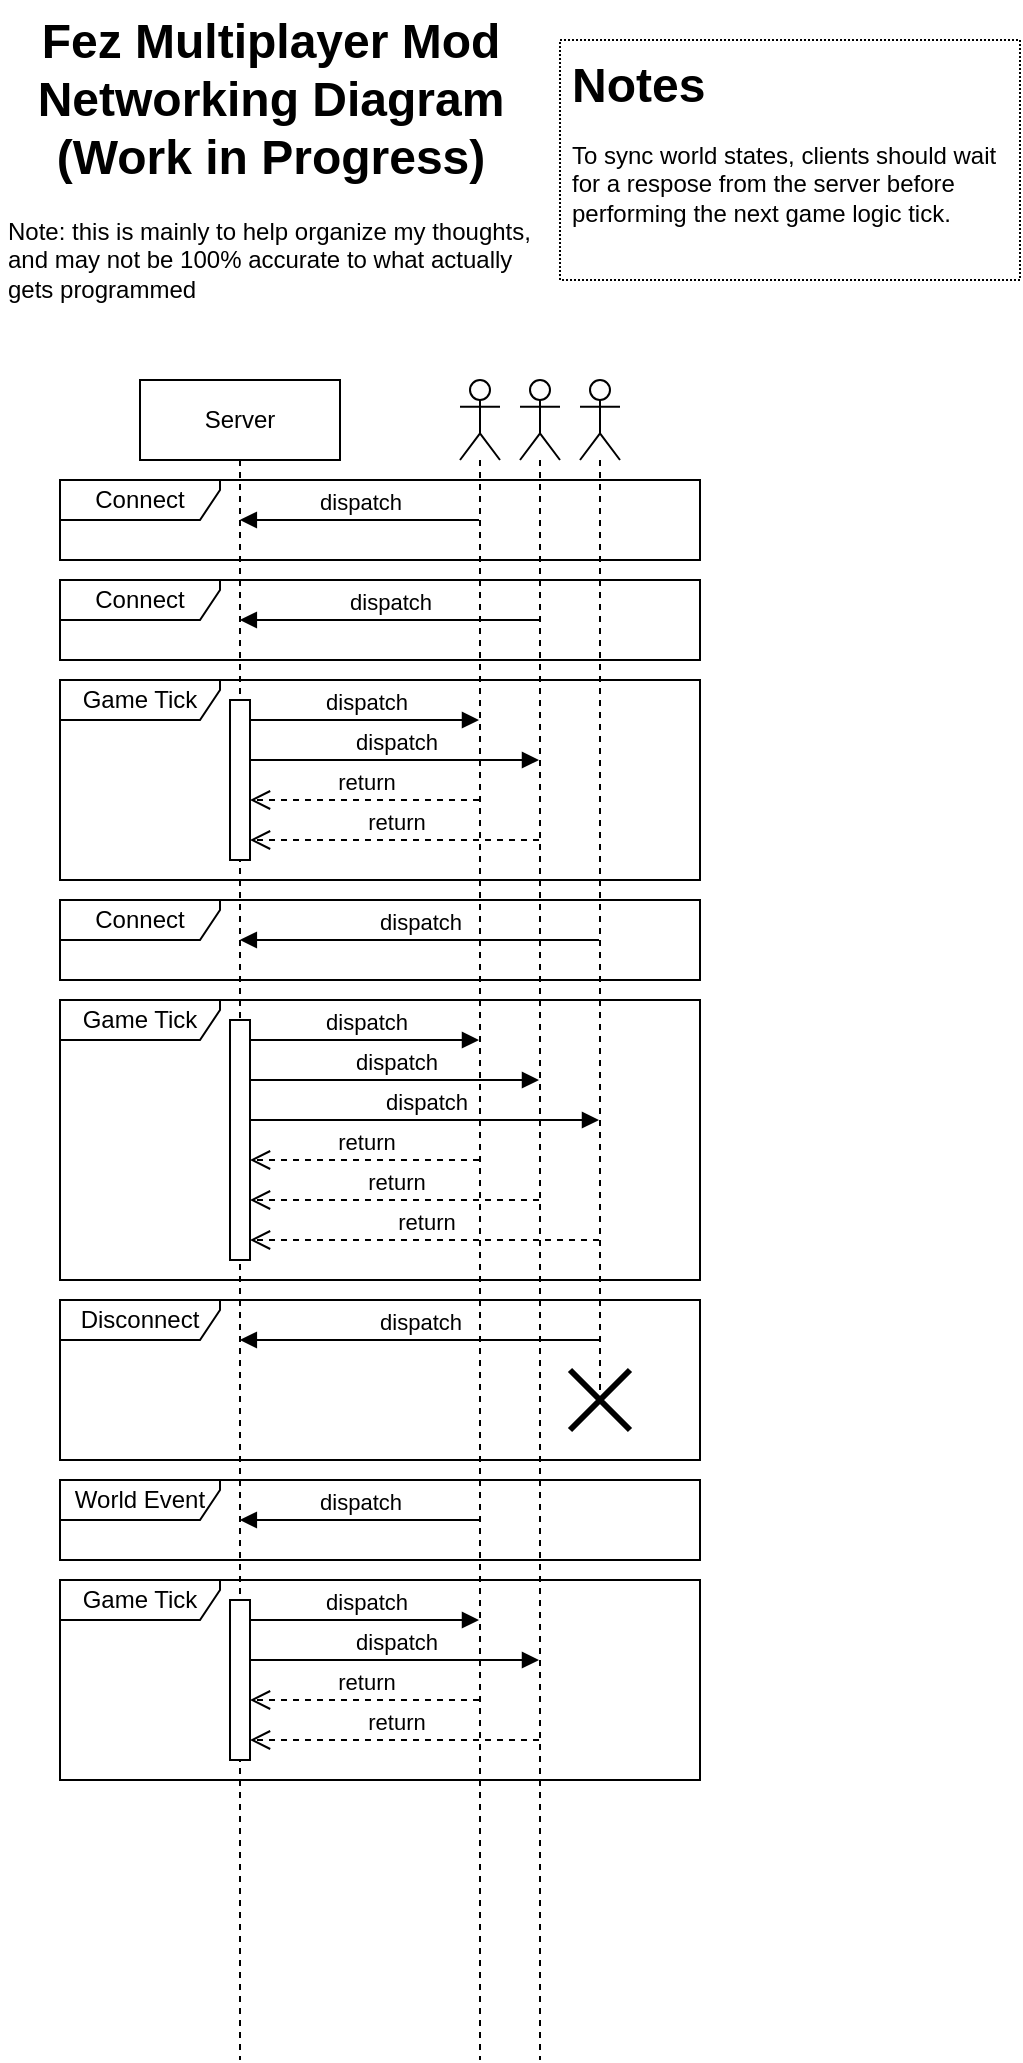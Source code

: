 <mxfile version="24.7.17" pages="2">
  <diagram name="Interaction Timeline" id="bIRfrf5866d5tdJoooNg">
    <mxGraphModel dx="1276" dy="1032" grid="1" gridSize="10" guides="1" tooltips="1" connect="1" arrows="1" fold="1" page="1" pageScale="1" pageWidth="850" pageHeight="1100" math="0" shadow="0">
      <root>
        <mxCell id="0" />
        <mxCell id="1" parent="0" />
        <mxCell id="Z_A2mOTbDEH1X2M4-zve-1" value="" style="shape=umlLifeline;perimeter=lifelinePerimeter;whiteSpace=wrap;html=1;container=1;dropTarget=0;collapsible=0;recursiveResize=0;outlineConnect=0;portConstraint=eastwest;newEdgeStyle={&quot;curved&quot;:0,&quot;rounded&quot;:0};participant=umlActor;" parent="1" vertex="1">
          <mxGeometry x="250" y="200" width="20" height="840" as="geometry" />
        </mxCell>
        <mxCell id="Z_A2mOTbDEH1X2M4-zve-2" value="Server" style="shape=umlLifeline;perimeter=lifelinePerimeter;whiteSpace=wrap;html=1;container=1;dropTarget=0;collapsible=0;recursiveResize=0;outlineConnect=0;portConstraint=eastwest;newEdgeStyle={&quot;curved&quot;:0,&quot;rounded&quot;:0};" parent="1" vertex="1">
          <mxGeometry x="90" y="200" width="100" height="840" as="geometry" />
        </mxCell>
        <mxCell id="Z_A2mOTbDEH1X2M4-zve-6" value="dispatch" style="html=1;verticalAlign=bottom;endArrow=block;curved=0;rounded=0;" parent="1" edge="1">
          <mxGeometry relative="1" as="geometry">
            <mxPoint x="259.5" y="770" as="sourcePoint" />
            <mxPoint x="139.929" y="770" as="targetPoint" />
          </mxGeometry>
        </mxCell>
        <mxCell id="Z_A2mOTbDEH1X2M4-zve-8" value="" style="shape=umlLifeline;perimeter=lifelinePerimeter;whiteSpace=wrap;html=1;container=1;dropTarget=0;collapsible=0;recursiveResize=0;outlineConnect=0;portConstraint=eastwest;newEdgeStyle={&quot;curved&quot;:0,&quot;rounded&quot;:0};participant=umlActor;" parent="1" vertex="1">
          <mxGeometry x="280" y="200" width="20" height="840" as="geometry" />
        </mxCell>
        <mxCell id="Z_A2mOTbDEH1X2M4-zve-9" value="" style="shape=umlLifeline;perimeter=lifelinePerimeter;whiteSpace=wrap;html=1;container=1;dropTarget=0;collapsible=0;recursiveResize=0;outlineConnect=0;portConstraint=eastwest;newEdgeStyle={&quot;curved&quot;:0,&quot;rounded&quot;:0};participant=umlActor;" parent="1" vertex="1">
          <mxGeometry x="310" y="200" width="20" height="510" as="geometry" />
        </mxCell>
        <mxCell id="Z_A2mOTbDEH1X2M4-zve-19" value="return" style="html=1;verticalAlign=bottom;endArrow=open;dashed=1;endSize=8;curved=0;rounded=0;" parent="1" target="Z_A2mOTbDEH1X2M4-zve-33" edge="1">
          <mxGeometry x="-0.004" relative="1" as="geometry">
            <mxPoint x="140.024" y="590" as="targetPoint" />
            <mxPoint x="259.5" y="590" as="sourcePoint" />
            <mxPoint as="offset" />
          </mxGeometry>
        </mxCell>
        <mxCell id="Z_A2mOTbDEH1X2M4-zve-18" value="dispatch" style="html=1;verticalAlign=bottom;endArrow=block;curved=0;rounded=0;" parent="1" source="Z_A2mOTbDEH1X2M4-zve-33" edge="1">
          <mxGeometry relative="1" as="geometry">
            <mxPoint x="140" y="530" as="sourcePoint" />
            <mxPoint x="259.5" y="530" as="targetPoint" />
          </mxGeometry>
        </mxCell>
        <mxCell id="Z_A2mOTbDEH1X2M4-zve-20" value="dispatch" style="html=1;verticalAlign=bottom;endArrow=block;curved=0;rounded=0;" parent="1" source="Z_A2mOTbDEH1X2M4-zve-33" edge="1">
          <mxGeometry relative="1" as="geometry">
            <mxPoint x="140" y="550" as="sourcePoint" />
            <mxPoint x="289.5" y="550" as="targetPoint" />
          </mxGeometry>
        </mxCell>
        <mxCell id="Z_A2mOTbDEH1X2M4-zve-21" value="dispatch" style="html=1;verticalAlign=bottom;endArrow=block;curved=0;rounded=0;" parent="1" source="Z_A2mOTbDEH1X2M4-zve-33" edge="1">
          <mxGeometry relative="1" as="geometry">
            <mxPoint x="140" y="570" as="sourcePoint" />
            <mxPoint x="319.5" y="570" as="targetPoint" />
          </mxGeometry>
        </mxCell>
        <mxCell id="Z_A2mOTbDEH1X2M4-zve-22" value="return" style="html=1;verticalAlign=bottom;endArrow=open;dashed=1;endSize=8;curved=0;rounded=0;" parent="1" target="Z_A2mOTbDEH1X2M4-zve-33" edge="1">
          <mxGeometry x="-0.004" relative="1" as="geometry">
            <mxPoint x="140.004" y="610" as="targetPoint" />
            <mxPoint x="289.5" y="610" as="sourcePoint" />
            <mxPoint as="offset" />
          </mxGeometry>
        </mxCell>
        <mxCell id="Z_A2mOTbDEH1X2M4-zve-23" value="return" style="html=1;verticalAlign=bottom;endArrow=open;dashed=1;endSize=8;curved=0;rounded=0;" parent="1" target="Z_A2mOTbDEH1X2M4-zve-33" edge="1">
          <mxGeometry x="-0.004" relative="1" as="geometry">
            <mxPoint x="140.004" y="630" as="targetPoint" />
            <mxPoint x="319.5" y="630" as="sourcePoint" />
            <mxPoint as="offset" />
          </mxGeometry>
        </mxCell>
        <mxCell id="Z_A2mOTbDEH1X2M4-zve-24" value="World Event" style="shape=umlFrame;whiteSpace=wrap;html=1;pointerEvents=0;width=80;height=20;" parent="1" vertex="1">
          <mxGeometry x="50" y="750" width="320" height="40" as="geometry" />
        </mxCell>
        <mxCell id="Z_A2mOTbDEH1X2M4-zve-25" value="Game Tick" style="shape=umlFrame;whiteSpace=wrap;html=1;pointerEvents=0;width=80;height=20;" parent="1" vertex="1">
          <mxGeometry x="50" y="510" width="320" height="140" as="geometry" />
        </mxCell>
        <mxCell id="Z_A2mOTbDEH1X2M4-zve-26" value="Disconnect" style="shape=umlFrame;whiteSpace=wrap;html=1;pointerEvents=0;width=80;height=20;" parent="1" vertex="1">
          <mxGeometry x="50" y="660" width="320" height="80" as="geometry" />
        </mxCell>
        <mxCell id="Z_A2mOTbDEH1X2M4-zve-28" value="dispatch" style="html=1;verticalAlign=bottom;endArrow=block;curved=0;rounded=0;" parent="1" edge="1">
          <mxGeometry relative="1" as="geometry">
            <mxPoint x="319.5" y="680" as="sourcePoint" />
            <mxPoint x="139.929" y="680" as="targetPoint" />
          </mxGeometry>
        </mxCell>
        <mxCell id="Z_A2mOTbDEH1X2M4-zve-32" value="" style="shape=umlDestroy;whiteSpace=wrap;html=1;strokeWidth=3;targetShapes=umlLifeline;" parent="1" vertex="1">
          <mxGeometry x="305" y="695" width="30" height="30" as="geometry" />
        </mxCell>
        <mxCell id="Z_A2mOTbDEH1X2M4-zve-33" value="" style="html=1;points=[[0,0,0,0,5],[0,1,0,0,-5],[1,0,0,0,5],[1,1,0,0,-5]];perimeter=orthogonalPerimeter;outlineConnect=0;targetShapes=umlLifeline;portConstraint=eastwest;newEdgeStyle={&quot;curved&quot;:0,&quot;rounded&quot;:0};" parent="1" vertex="1">
          <mxGeometry x="135" y="520" width="10" height="120" as="geometry" />
        </mxCell>
        <mxCell id="Z_A2mOTbDEH1X2M4-zve-34" value="Connect" style="shape=umlFrame;whiteSpace=wrap;html=1;pointerEvents=0;width=80;height=20;" parent="1" vertex="1">
          <mxGeometry x="50" y="250" width="320" height="40" as="geometry" />
        </mxCell>
        <mxCell id="Z_A2mOTbDEH1X2M4-zve-36" value="dispatch" style="html=1;verticalAlign=bottom;endArrow=block;curved=0;rounded=0;" parent="1" edge="1">
          <mxGeometry relative="1" as="geometry">
            <mxPoint x="259.5" y="270" as="sourcePoint" />
            <mxPoint x="139.929" y="270" as="targetPoint" />
          </mxGeometry>
        </mxCell>
        <mxCell id="Z_A2mOTbDEH1X2M4-zve-37" value="return" style="html=1;verticalAlign=bottom;endArrow=open;dashed=1;endSize=8;curved=0;rounded=0;" parent="1" edge="1">
          <mxGeometry x="-0.004" relative="1" as="geometry">
            <mxPoint x="145" y="410" as="targetPoint" />
            <mxPoint x="259.5" y="410" as="sourcePoint" />
            <mxPoint as="offset" />
          </mxGeometry>
        </mxCell>
        <mxCell id="Z_A2mOTbDEH1X2M4-zve-38" value="dispatch" style="html=1;verticalAlign=bottom;endArrow=block;curved=0;rounded=0;" parent="1" source="Z_A2mOTbDEH1X2M4-zve-44" edge="1">
          <mxGeometry relative="1" as="geometry">
            <mxPoint x="140" y="370" as="sourcePoint" />
            <mxPoint x="259.5" y="370" as="targetPoint" />
          </mxGeometry>
        </mxCell>
        <mxCell id="Z_A2mOTbDEH1X2M4-zve-39" value="dispatch" style="html=1;verticalAlign=bottom;endArrow=block;curved=0;rounded=0;" parent="1" source="Z_A2mOTbDEH1X2M4-zve-44" edge="1">
          <mxGeometry relative="1" as="geometry">
            <mxPoint x="140" y="390" as="sourcePoint" />
            <mxPoint x="289.5" y="390" as="targetPoint" />
          </mxGeometry>
        </mxCell>
        <mxCell id="Z_A2mOTbDEH1X2M4-zve-41" value="return" style="html=1;verticalAlign=bottom;endArrow=open;dashed=1;endSize=8;curved=0;rounded=0;" parent="1" edge="1">
          <mxGeometry x="-0.004" relative="1" as="geometry">
            <mxPoint x="145" y="430" as="targetPoint" />
            <mxPoint x="289.5" y="430" as="sourcePoint" />
            <mxPoint as="offset" />
          </mxGeometry>
        </mxCell>
        <mxCell id="Z_A2mOTbDEH1X2M4-zve-43" value="Game Tick" style="shape=umlFrame;whiteSpace=wrap;html=1;pointerEvents=0;width=80;height=20;" parent="1" vertex="1">
          <mxGeometry x="50" y="350" width="320" height="100" as="geometry" />
        </mxCell>
        <mxCell id="Z_A2mOTbDEH1X2M4-zve-44" value="" style="html=1;points=[[0,0,0,0,5],[0,1,0,0,-5],[1,0,0,0,5],[1,1,0,0,-5]];perimeter=orthogonalPerimeter;outlineConnect=0;targetShapes=umlLifeline;portConstraint=eastwest;newEdgeStyle={&quot;curved&quot;:0,&quot;rounded&quot;:0};" parent="1" vertex="1">
          <mxGeometry x="135" y="360" width="10" height="80" as="geometry" />
        </mxCell>
        <mxCell id="Z_A2mOTbDEH1X2M4-zve-45" value="Connect" style="shape=umlFrame;whiteSpace=wrap;html=1;pointerEvents=0;width=80;height=20;" parent="1" vertex="1">
          <mxGeometry x="50" y="300" width="320" height="40" as="geometry" />
        </mxCell>
        <mxCell id="Z_A2mOTbDEH1X2M4-zve-46" value="dispatch" style="html=1;verticalAlign=bottom;endArrow=block;curved=0;rounded=0;" parent="1" source="Z_A2mOTbDEH1X2M4-zve-8" edge="1">
          <mxGeometry relative="1" as="geometry">
            <mxPoint x="259.5" y="320" as="sourcePoint" />
            <mxPoint x="139.929" y="320" as="targetPoint" />
          </mxGeometry>
        </mxCell>
        <mxCell id="Z_A2mOTbDEH1X2M4-zve-47" value="Connect" style="shape=umlFrame;whiteSpace=wrap;html=1;pointerEvents=0;width=80;height=20;" parent="1" vertex="1">
          <mxGeometry x="50" y="460" width="320" height="40" as="geometry" />
        </mxCell>
        <mxCell id="Z_A2mOTbDEH1X2M4-zve-48" value="dispatch" style="html=1;verticalAlign=bottom;endArrow=block;curved=0;rounded=0;" parent="1" source="Z_A2mOTbDEH1X2M4-zve-9" edge="1">
          <mxGeometry relative="1" as="geometry">
            <mxPoint x="290" y="480" as="sourcePoint" />
            <mxPoint x="139.929" y="480" as="targetPoint" />
          </mxGeometry>
        </mxCell>
        <mxCell id="Z_A2mOTbDEH1X2M4-zve-50" value="&lt;h1 style=&quot;margin-top: 0px; line-height: 100%;&quot;&gt;Notes&lt;/h1&gt;&lt;div&gt;To sync world states, clients should wait for a respose from the server before performing the next game logic tick.&lt;/div&gt;" style="text;html=1;whiteSpace=wrap;overflow=hidden;rounded=0;fillColor=default;strokeColor=default;perimeterSpacing=0;glass=0;shadow=0;dashed=1;dashPattern=1 1;spacing=6;" parent="1" vertex="1">
          <mxGeometry x="300" y="30" width="230" height="120" as="geometry" />
        </mxCell>
        <mxCell id="Z_A2mOTbDEH1X2M4-zve-51" value="return" style="html=1;verticalAlign=bottom;endArrow=open;dashed=1;endSize=8;curved=0;rounded=0;" parent="1" edge="1">
          <mxGeometry x="-0.004" relative="1" as="geometry">
            <mxPoint x="145" y="860" as="targetPoint" />
            <mxPoint x="259.5" y="860" as="sourcePoint" />
            <mxPoint as="offset" />
          </mxGeometry>
        </mxCell>
        <mxCell id="Z_A2mOTbDEH1X2M4-zve-52" value="dispatch" style="html=1;verticalAlign=bottom;endArrow=block;curved=0;rounded=0;" parent="1" source="Z_A2mOTbDEH1X2M4-zve-56" edge="1">
          <mxGeometry relative="1" as="geometry">
            <mxPoint x="140" y="820" as="sourcePoint" />
            <mxPoint x="259.5" y="820" as="targetPoint" />
          </mxGeometry>
        </mxCell>
        <mxCell id="Z_A2mOTbDEH1X2M4-zve-53" value="dispatch" style="html=1;verticalAlign=bottom;endArrow=block;curved=0;rounded=0;" parent="1" source="Z_A2mOTbDEH1X2M4-zve-56" edge="1">
          <mxGeometry relative="1" as="geometry">
            <mxPoint x="140" y="840" as="sourcePoint" />
            <mxPoint x="289.5" y="840" as="targetPoint" />
          </mxGeometry>
        </mxCell>
        <mxCell id="Z_A2mOTbDEH1X2M4-zve-54" value="return" style="html=1;verticalAlign=bottom;endArrow=open;dashed=1;endSize=8;curved=0;rounded=0;" parent="1" edge="1">
          <mxGeometry x="-0.004" relative="1" as="geometry">
            <mxPoint x="145" y="880" as="targetPoint" />
            <mxPoint x="289.5" y="880" as="sourcePoint" />
            <mxPoint as="offset" />
          </mxGeometry>
        </mxCell>
        <mxCell id="Z_A2mOTbDEH1X2M4-zve-55" value="Game Tick" style="shape=umlFrame;whiteSpace=wrap;html=1;pointerEvents=0;width=80;height=20;" parent="1" vertex="1">
          <mxGeometry x="50" y="800" width="320" height="100" as="geometry" />
        </mxCell>
        <mxCell id="Z_A2mOTbDEH1X2M4-zve-56" value="" style="html=1;points=[[0,0,0,0,5],[0,1,0,0,-5],[1,0,0,0,5],[1,1,0,0,-5]];perimeter=orthogonalPerimeter;outlineConnect=0;targetShapes=umlLifeline;portConstraint=eastwest;newEdgeStyle={&quot;curved&quot;:0,&quot;rounded&quot;:0};" parent="1" vertex="1">
          <mxGeometry x="135" y="810" width="10" height="80" as="geometry" />
        </mxCell>
        <mxCell id="2_P2-ls7t0HPywvlyD_V-15" value="Fez Multiplayer Mod&lt;br&gt;Networking Diagram&lt;br&gt;(Work in Progress)" style="text;strokeColor=none;fillColor=none;html=1;fontSize=24;fontStyle=1;verticalAlign=middle;align=center;" parent="1" vertex="1">
          <mxGeometry x="20" y="10" width="270" height="100" as="geometry" />
        </mxCell>
        <mxCell id="2_P2-ls7t0HPywvlyD_V-16" value="Note: this is mainly to help organize my thoughts, and may not be 100% accurate to what actually gets programmed" style="text;html=1;align=left;verticalAlign=top;whiteSpace=wrap;rounded=0;spacing=4;" parent="1" vertex="1">
          <mxGeometry x="20" y="110" width="270" height="70" as="geometry" />
        </mxCell>
      </root>
    </mxGraphModel>
  </diagram>
  <diagram id="0-7Qm0cGNNnwY8iMT89a" name="Data Layout">
    <mxGraphModel dx="1515" dy="1222" grid="1" gridSize="10" guides="1" tooltips="1" connect="1" arrows="1" fold="1" page="1" pageScale="1" pageWidth="1100" pageHeight="850" math="0" shadow="0">
      <root>
        <mxCell id="0" />
        <mxCell id="1" parent="0" />
        <mxCell id="KzBRDtOJgjtY7-ivDXEG-3" value="" style="endArrow=open;endFill=1;endSize=12;html=1;rounded=0;entryX=1;entryY=0.066;entryDx=0;entryDy=0;entryPerimeter=0;exitX=0.001;exitY=0.536;exitDx=0;exitDy=0;exitPerimeter=0;edgeStyle=orthogonalEdgeStyle;" parent="1" source="KzBRDtOJgjtY7-ivDXEG-2" target="KzBRDtOJgjtY7-ivDXEG-1" edge="1">
          <mxGeometry width="160" relative="1" as="geometry">
            <mxPoint x="604" y="464" as="sourcePoint" />
            <mxPoint x="780" y="400" as="targetPoint" />
            <Array as="points">
              <mxPoint x="1050" y="754" />
              <mxPoint x="1050" y="550" />
              <mxPoint x="670" y="550" />
              <mxPoint x="670" y="381" />
            </Array>
          </mxGeometry>
        </mxCell>
        <mxCell id="KzBRDtOJgjtY7-ivDXEG-14" value="" style="endArrow=open;endFill=1;endSize=12;html=1;rounded=0;exitX=1;exitY=0.5;exitDx=0;exitDy=0;entryX=0.007;entryY=0.04;entryDx=0;entryDy=0;entryPerimeter=0;" parent="1" source="4qymHgG-RHxKKIISKwvI-11" target="KzBRDtOJgjtY7-ivDXEG-1" edge="1">
          <mxGeometry width="160" relative="1" as="geometry">
            <mxPoint x="250" y="680" as="sourcePoint" />
            <mxPoint x="410" y="680" as="targetPoint" />
          </mxGeometry>
        </mxCell>
        <mxCell id="tJqg2NbDP2f-t8pP_g2x-20" value="Client Side" style="swimlane;whiteSpace=wrap;html=1;strokeColor=#006666;dashed=1;dashPattern=1 2;strokeWidth=3;" parent="1" vertex="1">
          <mxGeometry x="10" y="10" width="380" height="830" as="geometry" />
        </mxCell>
        <mxCell id="KzBRDtOJgjtY7-ivDXEG-23" value="MultiplayerClientSettings" style="swimlane;fontStyle=0;childLayout=stackLayout;horizontal=1;startSize=26;fillColor=none;horizontalStack=0;resizeParent=1;resizeParentMax=0;resizeLast=0;collapsible=1;marginBottom=0;whiteSpace=wrap;html=1;" parent="tJqg2NbDP2f-t8pP_g2x-20" vertex="1">
          <mxGeometry x="40" y="40" width="320" height="130" as="geometry" />
        </mxCell>
        <mxCell id="KzBRDtOJgjtY7-ivDXEG-24" value="+ myPlayerName: string" style="text;strokeColor=none;fillColor=none;align=left;verticalAlign=top;spacingLeft=4;spacingRight=4;overflow=hidden;rotatable=0;points=[[0,0.5],[1,0.5]];portConstraint=eastwest;whiteSpace=wrap;html=1;" parent="KzBRDtOJgjtY7-ivDXEG-23" vertex="1">
          <mxGeometry y="26" width="320" height="26" as="geometry" />
        </mxCell>
        <mxCell id="tJqg2NbDP2f-t8pP_g2x-1" value="+ TargetServer: IPEndPoint" style="text;strokeColor=none;fillColor=none;align=left;verticalAlign=top;spacingLeft=4;spacingRight=4;overflow=hidden;rotatable=0;points=[[0,0.5],[1,0.5]];portConstraint=eastwest;whiteSpace=wrap;html=1;" parent="KzBRDtOJgjtY7-ivDXEG-23" vertex="1">
          <mxGeometry y="52" width="320" height="26" as="geometry" />
        </mxCell>
        <mxCell id="KzBRDtOJgjtY7-ivDXEG-25" value="+ SyncWorldState: bool" style="text;strokeColor=none;fillColor=none;align=left;verticalAlign=top;spacingLeft=4;spacingRight=4;overflow=hidden;rotatable=0;points=[[0,0.5],[1,0.5]];portConstraint=eastwest;whiteSpace=wrap;html=1;" parent="KzBRDtOJgjtY7-ivDXEG-23" vertex="1">
          <mxGeometry y="78" width="320" height="26" as="geometry" />
        </mxCell>
        <mxCell id="bTxD3vcJfoNQiw2K7kQ5-5" value="+ CustomCharacterAppearance: TBD" style="text;strokeColor=none;fillColor=none;align=left;verticalAlign=top;spacingLeft=4;spacingRight=4;overflow=hidden;rotatable=0;points=[[0,0.5],[1,0.5]];portConstraint=eastwest;whiteSpace=wrap;html=1;" parent="KzBRDtOJgjtY7-ivDXEG-23" vertex="1">
          <mxGeometry y="104" width="320" height="26" as="geometry" />
        </mxCell>
        <mxCell id="KzBRDtOJgjtY7-ivDXEG-26" value="Use" style="endArrow=open;endSize=12;dashed=1;html=1;rounded=0;" parent="tJqg2NbDP2f-t8pP_g2x-20" source="4qymHgG-RHxKKIISKwvI-4" target="KzBRDtOJgjtY7-ivDXEG-23" edge="1">
          <mxGeometry width="160" relative="1" as="geometry">
            <mxPoint x="420" y="432" as="sourcePoint" />
            <mxPoint x="580" y="432" as="targetPoint" />
          </mxGeometry>
        </mxCell>
        <mxCell id="4qymHgG-RHxKKIISKwvI-4" value="MultiplayerClient" style="swimlane;fontStyle=1;align=center;verticalAlign=top;childLayout=stackLayout;horizontal=1;startSize=26;horizontalStack=0;resizeParent=1;resizeParentMax=0;resizeLast=0;collapsible=1;marginBottom=0;whiteSpace=wrap;html=1;" parent="tJqg2NbDP2f-t8pP_g2x-20" vertex="1">
          <mxGeometry x="40" y="250" width="320" height="260" as="geometry" />
        </mxCell>
        <mxCell id="KzBRDtOJgjtY7-ivDXEG-12" value="+ MyPlayerName: string" style="text;strokeColor=none;fillColor=none;align=left;verticalAlign=top;spacingLeft=4;spacingRight=4;overflow=hidden;rotatable=0;points=[[0,0.5],[1,0.5]];portConstraint=eastwest;whiteSpace=wrap;html=1;" parent="4qymHgG-RHxKKIISKwvI-4" vertex="1">
          <mxGeometry y="26" width="320" height="26" as="geometry" />
        </mxCell>
        <mxCell id="4qymHgG-RHxKKIISKwvI-9" value="+ MyUuid: Guid = Guid.NewGuid()" style="text;strokeColor=none;fillColor=none;align=left;verticalAlign=top;spacingLeft=4;spacingRight=4;overflow=hidden;rotatable=0;points=[[0,0.5],[1,0.5]];portConstraint=eastwest;whiteSpace=wrap;html=1;" parent="4qymHgG-RHxKKIISKwvI-4" vertex="1">
          <mxGeometry y="52" width="320" height="26" as="geometry" />
        </mxCell>
        <mxCell id="KzBRDtOJgjtY7-ivDXEG-10" value="+ Players: ConcurrentDictionary&amp;lt;Guid, PlayerMetadata&amp;gt;" style="text;strokeColor=none;fillColor=none;align=left;verticalAlign=top;spacingLeft=4;spacingRight=4;overflow=hidden;rotatable=0;points=[[0,0.5],[1,0.5]];portConstraint=eastwest;whiteSpace=wrap;html=1;" parent="4qymHgG-RHxKKIISKwvI-4" vertex="1">
          <mxGeometry y="78" width="320" height="26" as="geometry" />
        </mxCell>
        <mxCell id="4qymHgG-RHxKKIISKwvI-11" value="+ MyMetadata: PlayerMetadata" style="text;strokeColor=none;fillColor=none;align=left;verticalAlign=top;spacingLeft=4;spacingRight=4;overflow=hidden;rotatable=0;points=[[0,0.5],[1,0.5]];portConstraint=eastwest;whiteSpace=wrap;html=1;" parent="4qymHgG-RHxKKIISKwvI-4" vertex="1">
          <mxGeometry y="104" width="320" height="26" as="geometry" />
        </mxCell>
        <mxCell id="4qymHgG-RHxKKIISKwvI-12" value="Use" style="endArrow=open;endSize=12;dashed=1;html=1;rounded=0;exitX=0;exitY=0.5;exitDx=0;exitDy=0;edgeStyle=elbowEdgeStyle;" parent="4qymHgG-RHxKKIISKwvI-4" source="4qymHgG-RHxKKIISKwvI-11" target="KzBRDtOJgjtY7-ivDXEG-10" edge="1">
          <mxGeometry width="160" relative="1" as="geometry">
            <mxPoint x="20" y="139.5" as="sourcePoint" />
            <mxPoint x="-10" y="114.5" as="targetPoint" />
            <Array as="points">
              <mxPoint x="-20" y="108" />
            </Array>
          </mxGeometry>
        </mxCell>
        <mxCell id="KzBRDtOJgjtY7-ivDXEG-11" value="+ TargetServer: IPEndPoint" style="text;strokeColor=none;fillColor=none;align=left;verticalAlign=top;spacingLeft=4;spacingRight=4;overflow=hidden;rotatable=0;points=[[0,0.5],[1,0.5]];portConstraint=eastwest;whiteSpace=wrap;html=1;" parent="4qymHgG-RHxKKIISKwvI-4" vertex="1">
          <mxGeometry y="130" width="320" height="26" as="geometry" />
        </mxCell>
        <mxCell id="THr8TfoCkKgoIExO813C-10" value="+ SharedSaveData: SharedSaveData (On new updates, immediately modify the current World and Level states)" style="text;strokeColor=none;fillColor=none;align=left;verticalAlign=top;spacingLeft=4;spacingRight=4;overflow=hidden;rotatable=0;points=[[0,0.5],[1,0.5]];portConstraint=eastwest;whiteSpace=wrap;html=1;" vertex="1" parent="4qymHgG-RHxKKIISKwvI-4">
          <mxGeometry y="156" width="320" height="44" as="geometry" />
        </mxCell>
        <mxCell id="4qymHgG-RHxKKIISKwvI-6" value="" style="line;strokeWidth=1;fillColor=none;align=left;verticalAlign=middle;spacingTop=-1;spacingLeft=3;spacingRight=3;rotatable=0;labelPosition=right;points=[];portConstraint=eastwest;strokeColor=inherit;" parent="4qymHgG-RHxKKIISKwvI-4" vertex="1">
          <mxGeometry y="200" width="320" height="8" as="geometry" />
        </mxCell>
        <mxCell id="4qymHgG-RHxKKIISKwvI-7" value="+ UpdateMyPlayer(): void" style="text;strokeColor=none;fillColor=none;align=left;verticalAlign=top;spacingLeft=4;spacingRight=4;overflow=hidden;rotatable=0;points=[[0,0.5],[1,0.5]];portConstraint=eastwest;whiteSpace=wrap;html=1;" parent="4qymHgG-RHxKKIISKwvI-4" vertex="1">
          <mxGeometry y="208" width="320" height="26" as="geometry" />
        </mxCell>
        <mxCell id="4qymHgG-RHxKKIISKwvI-8" value="+ Disconnect(): void" style="text;strokeColor=none;fillColor=none;align=left;verticalAlign=top;spacingLeft=4;spacingRight=4;overflow=hidden;rotatable=0;points=[[0,0.5],[1,0.5]];portConstraint=eastwest;whiteSpace=wrap;html=1;" parent="4qymHgG-RHxKKIISKwvI-4" vertex="1">
          <mxGeometry y="234" width="320" height="26" as="geometry" />
        </mxCell>
        <mxCell id="tJqg2NbDP2f-t8pP_g2x-21" value="Server Side" style="swimlane;whiteSpace=wrap;html=1;dashed=1;strokeWidth=3;perimeterSpacing=0;strokeColor=#994C00;dashPattern=1 2;" parent="1" vertex="1">
          <mxGeometry x="1150" y="10" width="380" height="830" as="geometry" />
        </mxCell>
        <mxCell id="KzBRDtOJgjtY7-ivDXEG-2" value="&lt;div style=&quot;box-sizing:border-box;width:100%;background:#e4e4e4;padding:2px;&quot;&gt;ServerPlayerMetadata&lt;/div&gt;&lt;table style=&quot;width:100%;font-size:1em;&quot; cellpadding=&quot;2&quot; cellspacing=&quot;0&quot;&gt;&lt;tbody&gt;&lt;tr&gt;&lt;td&gt;PK&lt;/td&gt;&lt;td&gt;uuid&lt;/td&gt;&lt;/tr&gt;&lt;tr&gt;&lt;td&gt;FK&lt;/td&gt;&lt;td&gt;IPEndPoint&lt;br&gt;&lt;/td&gt;&lt;/tr&gt;&lt;tr&gt;&lt;td&gt;&lt;br&gt;&lt;/td&gt;&lt;td&gt;PlayerMetadata&lt;br&gt;&lt;/td&gt;&lt;/tr&gt;&lt;tr&gt;&lt;td&gt;&lt;br&gt;&lt;/td&gt;&lt;td&gt;LastUpdateLocalTimestamp&lt;br&gt;&lt;/td&gt;&lt;/tr&gt;&lt;tr&gt;&lt;td&gt;&lt;br&gt;&lt;/td&gt;&lt;td&gt;PlayerAppearance&lt;/td&gt;&lt;/tr&gt;&lt;/tbody&gt;&lt;/table&gt;" style="verticalAlign=top;align=left;overflow=fill;html=1;whiteSpace=wrap;" parent="tJqg2NbDP2f-t8pP_g2x-21" vertex="1">
          <mxGeometry x="140" y="680" width="200" height="120" as="geometry" />
        </mxCell>
        <mxCell id="KzBRDtOJgjtY7-ivDXEG-13" value="" style="endArrow=open;endFill=1;endSize=12;html=1;rounded=0;exitX=1;exitY=0.5;exitDx=0;exitDy=0;entryX=1.003;entryY=0.117;entryDx=0;entryDy=0;entryPerimeter=0;edgeStyle=elbowEdgeStyle;" parent="tJqg2NbDP2f-t8pP_g2x-21" source="KzBRDtOJgjtY7-ivDXEG-7" target="KzBRDtOJgjtY7-ivDXEG-2" edge="1">
          <mxGeometry width="160" relative="1" as="geometry">
            <mxPoint x="-290" y="660" as="sourcePoint" />
            <mxPoint x="-130" y="660" as="targetPoint" />
            <Array as="points">
              <mxPoint x="360" y="460" />
            </Array>
          </mxGeometry>
        </mxCell>
        <mxCell id="KzBRDtOJgjtY7-ivDXEG-15" value="MultiplayerServerSettings" style="swimlane;fontStyle=0;childLayout=stackLayout;horizontal=1;startSize=26;fillColor=none;horizontalStack=0;resizeParent=1;resizeParentMax=0;resizeLast=0;collapsible=1;marginBottom=0;whiteSpace=wrap;html=1;" parent="tJqg2NbDP2f-t8pP_g2x-21" vertex="1">
          <mxGeometry x="20" y="40" width="320" height="208" as="geometry" />
        </mxCell>
        <mxCell id="KzBRDtOJgjtY7-ivDXEG-16" value="+ listenPort: int" style="text;strokeColor=none;fillColor=none;align=left;verticalAlign=top;spacingLeft=4;spacingRight=4;overflow=hidden;rotatable=0;points=[[0,0.5],[1,0.5]];portConstraint=eastwest;whiteSpace=wrap;html=1;" parent="KzBRDtOJgjtY7-ivDXEG-15" vertex="1">
          <mxGeometry y="26" width="320" height="26" as="geometry" />
        </mxCell>
        <mxCell id="KzBRDtOJgjtY7-ivDXEG-17" value="+ maxAdjustListenPortOnBindFail: int" style="text;strokeColor=none;fillColor=none;align=left;verticalAlign=top;spacingLeft=4;spacingRight=4;overflow=hidden;rotatable=0;points=[[0,0.5],[1,0.5]];portConstraint=eastwest;whiteSpace=wrap;html=1;" parent="KzBRDtOJgjtY7-ivDXEG-15" vertex="1">
          <mxGeometry y="52" width="320" height="26" as="geometry" />
        </mxCell>
        <mxCell id="KzBRDtOJgjtY7-ivDXEG-18" value="+ overduetimeout: long" style="text;strokeColor=none;fillColor=none;align=left;verticalAlign=top;spacingLeft=4;spacingRight=4;overflow=hidden;rotatable=0;points=[[0,0.5],[1,0.5]];portConstraint=eastwest;whiteSpace=wrap;html=1;" parent="KzBRDtOJgjtY7-ivDXEG-15" vertex="1">
          <mxGeometry y="78" width="320" height="26" as="geometry" />
        </mxCell>
        <mxCell id="KzBRDtOJgjtY7-ivDXEG-19" value="+ useAllowList: bool" style="text;strokeColor=none;fillColor=none;align=left;verticalAlign=top;spacingLeft=4;spacingRight=4;overflow=hidden;rotatable=0;points=[[0,0.5],[1,0.5]];portConstraint=eastwest;whiteSpace=wrap;html=1;" parent="KzBRDtOJgjtY7-ivDXEG-15" vertex="1">
          <mxGeometry y="104" width="320" height="26" as="geometry" />
        </mxCell>
        <mxCell id="KzBRDtOJgjtY7-ivDXEG-20" value="+ AllowList: IPFilter" style="text;strokeColor=none;fillColor=none;align=left;verticalAlign=top;spacingLeft=4;spacingRight=4;overflow=hidden;rotatable=0;points=[[0,0.5],[1,0.5]];portConstraint=eastwest;whiteSpace=wrap;html=1;" parent="KzBRDtOJgjtY7-ivDXEG-15" vertex="1">
          <mxGeometry y="130" width="320" height="26" as="geometry" />
        </mxCell>
        <mxCell id="KzBRDtOJgjtY7-ivDXEG-21" value="+ BlockList: IPFilter" style="text;strokeColor=none;fillColor=none;align=left;verticalAlign=top;spacingLeft=4;spacingRight=4;overflow=hidden;rotatable=0;points=[[0,0.5],[1,0.5]];portConstraint=eastwest;whiteSpace=wrap;html=1;" parent="KzBRDtOJgjtY7-ivDXEG-15" vertex="1">
          <mxGeometry y="156" width="320" height="26" as="geometry" />
        </mxCell>
        <mxCell id="bTxD3vcJfoNQiw2K7kQ5-2" value="+ SyncWorldState: bool" style="text;strokeColor=none;fillColor=none;align=left;verticalAlign=top;spacingLeft=4;spacingRight=4;overflow=hidden;rotatable=0;points=[[0,0.5],[1,0.5]];portConstraint=eastwest;whiteSpace=wrap;html=1;" parent="KzBRDtOJgjtY7-ivDXEG-15" vertex="1">
          <mxGeometry y="182" width="320" height="26" as="geometry" />
        </mxCell>
        <mxCell id="KzBRDtOJgjtY7-ivDXEG-22" value="" style="endArrow=open;endFill=1;endSize=12;html=1;rounded=0;entryX=1.002;entryY=0.079;entryDx=0;entryDy=0;entryPerimeter=0;exitX=1;exitY=0.5;exitDx=0;exitDy=0;edgeStyle=elbowEdgeStyle;" parent="tJqg2NbDP2f-t8pP_g2x-21" source="KzBRDtOJgjtY7-ivDXEG-6" target="KzBRDtOJgjtY7-ivDXEG-15" edge="1">
          <mxGeometry width="160" relative="1" as="geometry">
            <mxPoint x="-520" y="260" as="sourcePoint" />
            <mxPoint x="-360" y="260" as="targetPoint" />
            <Array as="points">
              <mxPoint x="360" y="170" />
            </Array>
          </mxGeometry>
        </mxCell>
        <mxCell id="tJqg2NbDP2f-t8pP_g2x-13" value="MultiplayerServer" style="swimlane;fontStyle=1;align=center;verticalAlign=top;childLayout=stackLayout;horizontal=1;startSize=26;horizontalStack=0;resizeParent=1;resizeParentMax=0;resizeLast=0;collapsible=1;marginBottom=0;whiteSpace=wrap;html=1;" parent="tJqg2NbDP2f-t8pP_g2x-21" vertex="1">
          <mxGeometry x="20" y="290" width="320" height="242" as="geometry" />
        </mxCell>
        <mxCell id="KzBRDtOJgjtY7-ivDXEG-6" value="+ Settings: MultiplayerServerSettings" style="text;strokeColor=none;fillColor=none;align=left;verticalAlign=top;spacingLeft=4;spacingRight=4;overflow=hidden;rotatable=0;points=[[0,0.5],[1,0.5]];portConstraint=eastwest;whiteSpace=wrap;html=1;" parent="tJqg2NbDP2f-t8pP_g2x-13" vertex="1">
          <mxGeometry y="26" width="320" height="26" as="geometry" />
        </mxCell>
        <mxCell id="KzBRDtOJgjtY7-ivDXEG-7" value="+ Players: Dictionary&amp;lt;Guid, ServerPlayerMetadata&amp;gt;" style="text;strokeColor=none;fillColor=none;align=left;verticalAlign=top;spacingLeft=4;spacingRight=4;overflow=hidden;rotatable=0;points=[[0,0.5],[1,0.5]];portConstraint=eastwest;whiteSpace=wrap;html=1;" parent="tJqg2NbDP2f-t8pP_g2x-13" vertex="1">
          <mxGeometry y="52" width="320" height="26" as="geometry" />
        </mxCell>
        <mxCell id="tJqg2NbDP2f-t8pP_g2x-14" value="+ SharedSaveData: SharedSaveData" style="text;strokeColor=none;fillColor=none;align=left;verticalAlign=top;spacingLeft=4;spacingRight=4;overflow=hidden;rotatable=0;points=[[0,0.5],[1,0.5]];portConstraint=eastwest;whiteSpace=wrap;html=1;" parent="tJqg2NbDP2f-t8pP_g2x-13" vertex="1">
          <mxGeometry y="78" width="320" height="26" as="geometry" />
        </mxCell>
        <mxCell id="THr8TfoCkKgoIExO813C-12" value="+ ActiveLevelState: ActiveLevelState" style="text;strokeColor=none;fillColor=none;align=left;verticalAlign=top;spacingLeft=4;spacingRight=4;overflow=hidden;rotatable=0;points=[[0,0.5],[1,0.5]];portConstraint=eastwest;whiteSpace=wrap;html=1;" vertex="1" parent="tJqg2NbDP2f-t8pP_g2x-13">
          <mxGeometry y="104" width="320" height="26" as="geometry" />
        </mxCell>
        <mxCell id="tJqg2NbDP2f-t8pP_g2x-15" value="" style="line;strokeWidth=1;fillColor=none;align=left;verticalAlign=middle;spacingTop=-1;spacingLeft=3;spacingRight=3;rotatable=0;labelPosition=right;points=[];portConstraint=eastwest;strokeColor=inherit;" parent="tJqg2NbDP2f-t8pP_g2x-13" vertex="1">
          <mxGeometry y="130" width="320" height="8" as="geometry" />
        </mxCell>
        <mxCell id="tJqg2NbDP2f-t8pP_g2x-17" value="+ OnPlayerConnect(PlayerAppearance): void" style="text;strokeColor=none;fillColor=none;align=left;verticalAlign=top;spacingLeft=4;spacingRight=4;overflow=hidden;rotatable=0;points=[[0,0.5],[1,0.5]];portConstraint=eastwest;whiteSpace=wrap;html=1;" parent="tJqg2NbDP2f-t8pP_g2x-13" vertex="1">
          <mxGeometry y="138" width="320" height="26" as="geometry" />
        </mxCell>
        <mxCell id="tJqg2NbDP2f-t8pP_g2x-18" value="+ OnPlayerDisconnect(uuid): void" style="text;strokeColor=none;fillColor=none;align=left;verticalAlign=top;spacingLeft=4;spacingRight=4;overflow=hidden;rotatable=0;points=[[0,0.5],[1,0.5]];portConstraint=eastwest;whiteSpace=wrap;html=1;" parent="tJqg2NbDP2f-t8pP_g2x-13" vertex="1">
          <mxGeometry y="164" width="320" height="26" as="geometry" />
        </mxCell>
        <mxCell id="tJqg2NbDP2f-t8pP_g2x-22" value="+ OnUpdate(): void" style="text;strokeColor=none;fillColor=none;align=left;verticalAlign=top;spacingLeft=4;spacingRight=4;overflow=hidden;rotatable=0;points=[[0,0.5],[1,0.5]];portConstraint=eastwest;whiteSpace=wrap;html=1;" parent="tJqg2NbDP2f-t8pP_g2x-13" vertex="1">
          <mxGeometry y="190" width="320" height="26" as="geometry" />
        </mxCell>
        <mxCell id="tJqg2NbDP2f-t8pP_g2x-16" value="+ method(type): type" style="text;strokeColor=none;fillColor=none;align=left;verticalAlign=top;spacingLeft=4;spacingRight=4;overflow=hidden;rotatable=0;points=[[0,0.5],[1,0.5]];portConstraint=eastwest;whiteSpace=wrap;html=1;" parent="tJqg2NbDP2f-t8pP_g2x-13" vertex="1">
          <mxGeometry y="216" width="320" height="26" as="geometry" />
        </mxCell>
        <mxCell id="bTxD3vcJfoNQiw2K7kQ5-1" value="" style="endArrow=open;endFill=1;endSize=12;html=1;rounded=0;entryX=1.003;entryY=0.121;entryDx=0;entryDy=0;entryPerimeter=0;exitX=0.003;exitY=0.836;exitDx=0;exitDy=0;exitPerimeter=0;edgeStyle=orthogonalEdgeStyle;" parent="1" source="KzBRDtOJgjtY7-ivDXEG-2" target="tJqg2NbDP2f-t8pP_g2x-10" edge="1">
          <mxGeometry width="160" relative="1" as="geometry">
            <mxPoint x="820" y="680" as="sourcePoint" />
            <mxPoint x="659" y="510" as="targetPoint" />
            <Array as="points">
              <mxPoint x="1030" y="790" />
              <mxPoint x="1030" y="470" />
            </Array>
          </mxGeometry>
        </mxCell>
        <mxCell id="tJqg2NbDP2f-t8pP_g2x-19" value="Shared Structures" style="swimlane;whiteSpace=wrap;html=1;strokeColor=#006600;dashed=1;dashPattern=1 2;strokeWidth=3;glass=0;rounded=0;swimlaneLine=1;" parent="1" vertex="1">
          <mxGeometry x="400" y="10" width="730" height="830" as="geometry">
            <mxRectangle x="430" y="20" width="140" height="30" as="alternateBounds" />
          </mxGeometry>
        </mxCell>
        <mxCell id="KzBRDtOJgjtY7-ivDXEG-1" value="&lt;div style=&quot;box-sizing:border-box;width:100%;background:#e4e4e4;padding:2px;&quot;&gt;PlayerMetadata&lt;/div&gt;&lt;table style=&quot;width:100%;font-size:1em;&quot; cellpadding=&quot;2&quot; cellspacing=&quot;0&quot;&gt;&lt;tbody&gt;&lt;tr&gt;&lt;td&gt;PK&lt;/td&gt;&lt;td&gt;uuid&lt;/td&gt;&lt;/tr&gt;&lt;tr&gt;&lt;td&gt;FK&lt;/td&gt;&lt;td&gt;CurrentLevelName&lt;br&gt;&lt;/td&gt;&lt;/tr&gt;&lt;tr&gt;&lt;td&gt;&lt;br&gt;&lt;/td&gt;&lt;td&gt;Position&lt;br&gt;&lt;/td&gt;&lt;/tr&gt;&lt;tr&gt;&lt;td&gt;&lt;br&gt;&lt;/td&gt;&lt;td&gt;Action&lt;br&gt;&lt;/td&gt;&lt;/tr&gt;&lt;tr&gt;&lt;td&gt;&lt;br&gt;&lt;/td&gt;&lt;td&gt;AnimFrame&lt;br&gt;&lt;/td&gt;&lt;/tr&gt;&lt;tr&gt;&lt;td&gt;&lt;br&gt;&lt;/td&gt;&lt;td&gt;LookingDirection&lt;br&gt;&lt;/td&gt;&lt;/tr&gt;&lt;tr&gt;&lt;td&gt;&lt;br&gt;&lt;/td&gt;&lt;td&gt;CameraViewpoint&lt;br&gt;&lt;/td&gt;&lt;/tr&gt;&lt;tr&gt;&lt;td&gt;&lt;br&gt;&lt;/td&gt;&lt;td&gt;LastUpdateTimestamp&lt;br&gt;&lt;/td&gt;&lt;/tr&gt;&lt;/tbody&gt;&lt;/table&gt;" style="verticalAlign=top;align=left;overflow=fill;html=1;whiteSpace=wrap;" parent="tJqg2NbDP2f-t8pP_g2x-19" vertex="1">
          <mxGeometry x="40" y="360" width="200" height="170" as="geometry" />
        </mxCell>
        <mxCell id="KzBRDtOJgjtY7-ivDXEG-4" value="Send this data to connected clients" style="text;html=1;align=center;verticalAlign=middle;whiteSpace=wrap;rounded=0;fillColor=#d5e8d4;strokeColor=#82b366;" parent="tJqg2NbDP2f-t8pP_g2x-19" vertex="1">
          <mxGeometry x="40" y="340" width="200" height="20" as="geometry" />
        </mxCell>
        <mxCell id="4qymHgG-RHxKKIISKwvI-13" value="&lt;div style=&quot;box-sizing:border-box;width:100%;background:#e4e4e4;padding:2px;&quot;&gt;ActiveLevelState&lt;/div&gt;&lt;table style=&quot;width:100%;font-size:1em;&quot; cellpadding=&quot;2&quot; cellspacing=&quot;0&quot;&gt;&lt;tbody&gt;&lt;tr&gt;&lt;td&gt;PK&lt;/td&gt;&lt;td&gt;CurrentLevelName&lt;/td&gt;&lt;/tr&gt;&lt;tr&gt;&lt;td&gt;&lt;br&gt;&lt;/td&gt;&lt;td&gt;PickupGroups&lt;br&gt;&lt;/td&gt;&lt;/tr&gt;&lt;tr&gt;&lt;td&gt;&lt;br&gt;&lt;/td&gt;&lt;td&gt;WaterHeight&lt;br&gt;&lt;/td&gt;&lt;/tr&gt;&lt;tr&gt;&lt;td&gt;&lt;br&gt;&lt;/td&gt;&lt;td&gt;TimeOfDay&lt;br&gt;&lt;/td&gt;&lt;/tr&gt;&lt;tr&gt;&lt;td&gt;&lt;br&gt;&lt;/td&gt;&lt;td&gt;(Use SharedSaveData to get LevelState)&lt;/td&gt;&lt;/tr&gt;&lt;/tbody&gt;&lt;/table&gt;" style="verticalAlign=top;align=left;overflow=fill;html=1;whiteSpace=wrap;" parent="tJqg2NbDP2f-t8pP_g2x-19" vertex="1">
          <mxGeometry x="330" y="280" width="260" height="120" as="geometry" />
        </mxCell>
        <mxCell id="4qymHgG-RHxKKIISKwvI-14" value="if&amp;nbsp;&lt;span style=&quot;text-align: left;&quot;&gt;SyncWorldState&amp;nbsp;&lt;/span&gt;is true, Sync this data with clients that are in the same room" style="text;html=1;align=center;verticalAlign=middle;whiteSpace=wrap;rounded=0;fillColor=#d5e8d4;strokeColor=#82b366;" parent="tJqg2NbDP2f-t8pP_g2x-19" vertex="1">
          <mxGeometry x="330" y="240" width="260" height="40" as="geometry" />
        </mxCell>
        <mxCell id="4qymHgG-RHxKKIISKwvI-15" value="&lt;div style=&quot;box-sizing:border-box;width:100%;background:#e4e4e4;padding:2px;&quot;&gt;SaveDataUpdate&lt;/div&gt;&lt;table cellspacing=&quot;0&quot; cellpadding=&quot;2&quot; style=&quot;width:100%;font-size:1em;&quot;&gt;&lt;tbody&gt;&lt;tr&gt;&lt;td&gt;PK&lt;/td&gt;&lt;td&gt;TBD&lt;/td&gt;&lt;/tr&gt;&lt;tr&gt;&lt;td&gt;&lt;br&gt;&lt;/td&gt;&lt;td&gt;List&amp;lt;NewUnlockedWarpDestinations&amp;gt;&lt;/td&gt;&lt;/tr&gt;&lt;tr&gt;&lt;td&gt;&lt;br&gt;&lt;/td&gt;&lt;td&gt;New Unique collectables&lt;/td&gt;&lt;/tr&gt;&lt;tr&gt;&lt;td&gt;&lt;br&gt;&lt;/td&gt;&lt;td&gt;NewGlobalWaterLevelModifier&lt;br&gt;&lt;/td&gt;&lt;/tr&gt;&lt;tr&gt;&lt;td&gt;&lt;br&gt;&lt;/td&gt;&lt;td&gt;AchievementCheatCodeDone&lt;br&gt;&lt;/td&gt;&lt;/tr&gt;&lt;tr&gt;&lt;td&gt;&lt;br&gt;&lt;/td&gt;&lt;td&gt;MapCheatCodeDone&lt;br&gt;&lt;/td&gt;&lt;/tr&gt;&lt;tr&gt;&lt;td&gt;&lt;br&gt;&lt;/td&gt;&lt;td&gt;WorldUpdates (Dictionary&amp;lt;string, LevelSaveDataUpdate&amp;gt;) (TBD)&lt;br&gt;&lt;/td&gt;&lt;/tr&gt;&lt;/tbody&gt;&lt;/table&gt;" style="verticalAlign=top;align=left;overflow=fill;html=1;whiteSpace=wrap;" parent="tJqg2NbDP2f-t8pP_g2x-19" vertex="1">
          <mxGeometry x="460" y="70" width="230" height="160" as="geometry" />
        </mxCell>
        <mxCell id="4qymHgG-RHxKKIISKwvI-16" value="The updates for WorldState. Send this data when save data is updated" style="text;html=1;align=center;verticalAlign=middle;whiteSpace=wrap;rounded=0;fillColor=#d5e8d4;strokeColor=#82b366;" parent="tJqg2NbDP2f-t8pP_g2x-19" vertex="1">
          <mxGeometry x="460" y="40" width="230" height="30" as="geometry" />
        </mxCell>
        <mxCell id="7Khi5_YAd-gwPFn8Hj0F-7" value="" style="endArrow=open;endFill=1;endSize=12;html=1;rounded=0;exitX=0;exitY=0.595;exitDx=0;exitDy=0;exitPerimeter=0;edgeStyle=orthogonalEdgeStyle;entryX=0.001;entryY=0.134;entryDx=0;entryDy=0;entryPerimeter=0;" parent="tJqg2NbDP2f-t8pP_g2x-19" source="7Khi5_YAd-gwPFn8Hj0F-1" target="tJqg2NbDP2f-t8pP_g2x-10" edge="1">
          <mxGeometry width="160" relative="1" as="geometry">
            <mxPoint x="540" y="700" as="sourcePoint" />
            <mxPoint x="700" y="700" as="targetPoint" />
            <Array as="points">
              <mxPoint x="320" y="721" />
              <mxPoint x="320" y="460" />
              <mxPoint x="340" y="460" />
            </Array>
          </mxGeometry>
        </mxCell>
        <mxCell id="7Khi5_YAd-gwPFn8Hj0F-9" value="" style="endArrow=open;endFill=1;endSize=12;html=1;rounded=0;exitX=0;exitY=0.483;exitDx=0;exitDy=0;exitPerimeter=0;entryX=-0.004;entryY=0.1;entryDx=0;entryDy=0;entryPerimeter=0;edgeStyle=orthogonalEdgeStyle;" parent="tJqg2NbDP2f-t8pP_g2x-19" source="7Khi5_YAd-gwPFn8Hj0F-1" target="4qymHgG-RHxKKIISKwvI-13" edge="1">
          <mxGeometry width="160" relative="1" as="geometry">
            <mxPoint x="260" y="740" as="sourcePoint" />
            <mxPoint x="420" y="740" as="targetPoint" />
            <Array as="points">
              <mxPoint x="310" y="702" />
              <mxPoint x="310" y="292" />
            </Array>
          </mxGeometry>
        </mxCell>
        <mxCell id="7Khi5_YAd-gwPFn8Hj0F-10" value="" style="endArrow=open;endFill=1;endSize=12;html=1;rounded=0;exitX=0;exitY=0.382;exitDx=0;exitDy=0;exitPerimeter=0;edgeStyle=orthogonalEdgeStyle;entryX=0;entryY=0.069;entryDx=0;entryDy=0;entryPerimeter=0;" parent="tJqg2NbDP2f-t8pP_g2x-19" source="7Khi5_YAd-gwPFn8Hj0F-1" target="4qymHgG-RHxKKIISKwvI-15" edge="1">
          <mxGeometry width="160" relative="1" as="geometry">
            <mxPoint x="270" y="750" as="sourcePoint" />
            <mxPoint x="330" y="80" as="targetPoint" />
            <Array as="points">
              <mxPoint x="300" y="685" />
              <mxPoint x="300" y="230" />
              <mxPoint x="440" y="230" />
              <mxPoint x="440" y="81" />
            </Array>
          </mxGeometry>
        </mxCell>
        <mxCell id="tJqg2NbDP2f-t8pP_g2x-3" value="Send this data to other clients when a client connects" style="text;html=1;align=center;verticalAlign=middle;whiteSpace=wrap;rounded=0;fillColor=#d5e8d4;strokeColor=#82b366;" parent="tJqg2NbDP2f-t8pP_g2x-19" vertex="1">
          <mxGeometry x="340" y="420" width="200" height="30" as="geometry" />
        </mxCell>
        <mxCell id="tJqg2NbDP2f-t8pP_g2x-10" value="&lt;div style=&quot;box-sizing:border-box;width:100%;background:#e4e4e4;padding:2px;&quot;&gt;PlayerAppearance&lt;/div&gt;&lt;table style=&quot;width:100%;font-size:1em;&quot; cellpadding=&quot;2&quot; cellspacing=&quot;0&quot;&gt;&lt;tbody&gt;&lt;tr&gt;&lt;td&gt;PK&lt;/td&gt;&lt;td&gt;uuid&lt;/td&gt;&lt;/tr&gt;&lt;tr&gt;&lt;td&gt;&lt;br&gt;&lt;/td&gt;&lt;td&gt;PlayerName&lt;/td&gt;&lt;/tr&gt;&lt;tr&gt;&lt;td&gt;FK1&lt;/td&gt;&lt;td&gt;CustomCharacterAppearance&lt;br&gt;&lt;/td&gt;&lt;/tr&gt;&lt;/tbody&gt;&lt;/table&gt;" style="verticalAlign=top;align=left;overflow=fill;html=1;whiteSpace=wrap;" parent="tJqg2NbDP2f-t8pP_g2x-19" vertex="1">
          <mxGeometry x="340" y="450" width="200" height="80" as="geometry" />
        </mxCell>
        <mxCell id="7Khi5_YAd-gwPFn8Hj0F-1" value="&lt;div style=&quot;box-sizing:border-box;width:100%;background:#e4e4e4;padding:2px;&quot;&gt;ServerGameTickPacket&lt;/div&gt;&lt;table style=&quot;width:100%;font-size:1em;&quot; cellpadding=&quot;2&quot; cellspacing=&quot;0&quot;&gt;&lt;tbody&gt;&lt;tr&gt;&lt;td&gt;PK&lt;/td&gt;&lt;td&gt;TBD&lt;/td&gt;&lt;/tr&gt;&lt;tr&gt;&lt;td&gt;&lt;br&gt;&lt;/td&gt;&lt;td&gt;List&amp;lt;PlayerMetadata&amp;gt;&lt;br&gt;&lt;/td&gt;&lt;/tr&gt;&lt;tr&gt;&lt;td&gt;&lt;br&gt;&lt;/td&gt;&lt;td&gt;Nullable&amp;lt;SaveDataUpdate&amp;gt;&lt;br&gt;&lt;/td&gt;&lt;/tr&gt;&lt;tr&gt;&lt;td&gt;&lt;br&gt;&lt;/td&gt;&lt;td&gt;List&amp;lt;ActiveLevelState&amp;gt;&lt;br&gt;&lt;/td&gt;&lt;/tr&gt;&lt;tr&gt;&lt;td&gt;&lt;br&gt;&lt;/td&gt;&lt;td&gt;List&amp;lt;PlayerAppearance&amp;gt; (only include in first packet)&lt;/td&gt;&lt;/tr&gt;&lt;tr&gt;&lt;td&gt;&lt;br&gt;&lt;/td&gt;&lt;td&gt;Nullable&amp;lt;SharedSaveData&amp;gt; (only include in first packet)&lt;/td&gt;&lt;/tr&gt;&lt;/tbody&gt;&lt;/table&gt;" style="verticalAlign=top;align=left;overflow=fill;html=1;whiteSpace=wrap;" parent="tJqg2NbDP2f-t8pP_g2x-19" vertex="1">
          <mxGeometry x="340" y="620" width="200" height="170" as="geometry" />
        </mxCell>
        <mxCell id="7Khi5_YAd-gwPFn8Hj0F-2" value="Server sends this data to all clients on game tick" style="text;html=1;align=center;verticalAlign=middle;whiteSpace=wrap;rounded=0;fillColor=#d5e8d4;strokeColor=#82b366;" parent="tJqg2NbDP2f-t8pP_g2x-19" vertex="1">
          <mxGeometry x="340" y="590" width="200" height="30" as="geometry" />
        </mxCell>
        <mxCell id="7Khi5_YAd-gwPFn8Hj0F-11" value="" style="endArrow=open;endFill=1;endSize=12;html=1;rounded=0;exitX=1.001;exitY=0.588;exitDx=0;exitDy=0;exitPerimeter=0;edgeStyle=orthogonalEdgeStyle;entryX=-0.001;entryY=0.122;entryDx=0;entryDy=0;entryPerimeter=0;" parent="tJqg2NbDP2f-t8pP_g2x-19" source="7Khi5_YAd-gwPFn8Hj0F-3" target="tJqg2NbDP2f-t8pP_g2x-10" edge="1">
          <mxGeometry width="160" relative="1" as="geometry">
            <mxPoint x="320" y="749.97" as="sourcePoint" />
            <mxPoint x="320" y="410.97" as="targetPoint" />
            <Array as="points">
              <mxPoint x="320" y="720" />
              <mxPoint x="320" y="460" />
            </Array>
          </mxGeometry>
        </mxCell>
        <mxCell id="7Khi5_YAd-gwPFn8Hj0F-12" value="" style="endArrow=open;endFill=1;endSize=12;html=1;rounded=0;exitX=1.001;exitY=0.488;exitDx=0;exitDy=0;exitPerimeter=0;entryX=-0.001;entryY=0.1;entryDx=0;entryDy=0;entryPerimeter=0;edgeStyle=orthogonalEdgeStyle;" parent="tJqg2NbDP2f-t8pP_g2x-19" source="7Khi5_YAd-gwPFn8Hj0F-3" target="4qymHgG-RHxKKIISKwvI-13" edge="1">
          <mxGeometry width="160" relative="1" as="geometry">
            <mxPoint x="350" y="711" as="sourcePoint" />
            <mxPoint x="349" y="250" as="targetPoint" />
            <Array as="points">
              <mxPoint x="310" y="703" />
              <mxPoint x="310" y="292" />
            </Array>
          </mxGeometry>
        </mxCell>
        <mxCell id="7Khi5_YAd-gwPFn8Hj0F-13" value="" style="endArrow=open;endFill=1;endSize=12;html=1;rounded=0;exitX=1.001;exitY=0.384;exitDx=0;exitDy=0;exitPerimeter=0;edgeStyle=orthogonalEdgeStyle;entryX=-0.001;entryY=0.066;entryDx=0;entryDy=0;entryPerimeter=0;" parent="tJqg2NbDP2f-t8pP_g2x-19" source="7Khi5_YAd-gwPFn8Hj0F-3" target="4qymHgG-RHxKKIISKwvI-15" edge="1">
          <mxGeometry width="160" relative="1" as="geometry">
            <mxPoint x="350" y="694" as="sourcePoint" />
            <mxPoint x="330" y="80" as="targetPoint" />
            <Array as="points">
              <mxPoint x="300" y="685" />
              <mxPoint x="300" y="230" />
              <mxPoint x="440" y="230" />
              <mxPoint x="440" y="81" />
            </Array>
          </mxGeometry>
        </mxCell>
        <mxCell id="7Khi5_YAd-gwPFn8Hj0F-14" value="" style="endArrow=open;endFill=1;endSize=12;html=1;rounded=0;exitX=1;exitY=0.271;exitDx=0;exitDy=0;exitPerimeter=0;entryX=1;entryY=0.07;entryDx=0;entryDy=0;entryPerimeter=0;edgeStyle=orthogonalEdgeStyle;" parent="tJqg2NbDP2f-t8pP_g2x-19" source="7Khi5_YAd-gwPFn8Hj0F-3" target="KzBRDtOJgjtY7-ivDXEG-1" edge="1">
          <mxGeometry width="160" relative="1" as="geometry">
            <mxPoint x="270" y="660" as="sourcePoint" />
            <mxPoint x="430" y="660" as="targetPoint" />
            <Array as="points">
              <mxPoint x="270" y="666" />
              <mxPoint x="270" y="372" />
            </Array>
          </mxGeometry>
        </mxCell>
        <mxCell id="7Khi5_YAd-gwPFn8Hj0F-15" value="" style="endArrow=open;endFill=1;endSize=12;html=1;rounded=0;exitX=0;exitY=0.274;exitDx=0;exitDy=0;exitPerimeter=0;entryX=1;entryY=0.068;entryDx=0;entryDy=0;entryPerimeter=0;edgeStyle=orthogonalEdgeStyle;" parent="tJqg2NbDP2f-t8pP_g2x-19" source="7Khi5_YAd-gwPFn8Hj0F-1" target="KzBRDtOJgjtY7-ivDXEG-1" edge="1">
          <mxGeometry width="160" relative="1" as="geometry">
            <mxPoint x="260" y="676" as="sourcePoint" />
            <mxPoint x="260" y="342" as="targetPoint" />
            <Array as="points">
              <mxPoint x="270" y="667" />
              <mxPoint x="270" y="372" />
              <mxPoint x="250" y="372" />
            </Array>
          </mxGeometry>
        </mxCell>
        <mxCell id="7Khi5_YAd-gwPFn8Hj0F-16" value="&lt;div style=&quot;box-sizing:border-box;width:100%;background:#e4e4e4;padding:2px;&quot;&gt;SharedSaveData&lt;/div&gt;&lt;table style=&quot;width:100%;font-size:1em;&quot; cellpadding=&quot;2&quot; cellspacing=&quot;0&quot;&gt;&lt;tbody&gt;&lt;tr&gt;&lt;td&gt;PK&lt;/td&gt;&lt;td&gt;TBD&lt;/td&gt;&lt;/tr&gt;&lt;tr&gt;&lt;td&gt;&lt;br&gt;&lt;/td&gt;&lt;td&gt;TimeOfDay&lt;br&gt;&lt;/td&gt;&lt;/tr&gt;&lt;tr&gt;&lt;td&gt;&lt;br&gt;&lt;/td&gt;&lt;td&gt;UnlockedWarpDestinations&lt;/td&gt;&lt;/tr&gt;&lt;tr&gt;&lt;td&gt;&lt;br&gt;&lt;/td&gt;&lt;td&gt;Unique collectables (Keys, CubeShards, SecretCubes, CollectedParts, CollectedOwls, PiecesOfHeart, Maps, Artifacts)&lt;br&gt;&lt;/td&gt;&lt;/tr&gt;&lt;tr&gt;&lt;td&gt;&lt;br&gt;&lt;/td&gt;&lt;td&gt;GlobalWaterLevelModifier&lt;br&gt;&lt;/td&gt;&lt;/tr&gt;&lt;tr&gt;&lt;td&gt;&lt;br&gt;&lt;/td&gt;&lt;td&gt;AchievementCheatCodeDone&lt;br&gt;&lt;/td&gt;&lt;/tr&gt;&lt;tr&gt;&lt;td&gt;&lt;br&gt;&lt;/td&gt;&lt;td&gt;MapCheatCodeDone&lt;br&gt;&lt;/td&gt;&lt;/tr&gt;&lt;tr&gt;&lt;td&gt;&lt;br&gt;&lt;/td&gt;&lt;td&gt;World (Dictionary&amp;lt;string, LevelSaveData&amp;gt;)&lt;br&gt;&lt;/td&gt;&lt;/tr&gt;&lt;/tbody&gt;&lt;/table&gt;" style="verticalAlign=top;align=left;overflow=fill;html=1;whiteSpace=wrap;scroll;collapsible=0;resizeHeight=0;treeFolding=0;portConstraintRotation=0;container=0;noLabel=0;" parent="tJqg2NbDP2f-t8pP_g2x-19" vertex="1">
          <mxGeometry x="40" y="100" width="200" height="230" as="geometry">
            <mxRectangle x="40" y="110" width="200" height="230" as="alternateBounds" />
          </mxGeometry>
        </mxCell>
        <mxCell id="7Khi5_YAd-gwPFn8Hj0F-17" value="Should represent shared aspects of&amp;nbsp; FezGame.Structure.SaveData" style="text;html=1;align=center;verticalAlign=middle;whiteSpace=wrap;rounded=0;fillColor=#d5e8d4;strokeColor=#82b366;" parent="tJqg2NbDP2f-t8pP_g2x-19" vertex="1">
          <mxGeometry x="40" y="70" width="200" height="30" as="geometry" />
        </mxCell>
        <mxCell id="7Khi5_YAd-gwPFn8Hj0F-18" value="To Do: Add some way of setting this initially" style="text;html=1;align=center;verticalAlign=middle;whiteSpace=wrap;rounded=0;fillColor=#f8cecc;strokeColor=#b85450;" parent="tJqg2NbDP2f-t8pP_g2x-19" vertex="1">
          <mxGeometry x="40" y="40" width="200" height="30" as="geometry" />
        </mxCell>
        <mxCell id="7Khi5_YAd-gwPFn8Hj0F-19" value="" style="endArrow=open;endFill=1;endSize=12;html=1;rounded=0;exitX=0.002;exitY=0.794;exitDx=0;exitDy=0;exitPerimeter=0;edgeStyle=orthogonalEdgeStyle;" parent="tJqg2NbDP2f-t8pP_g2x-19" source="7Khi5_YAd-gwPFn8Hj0F-1" target="7Khi5_YAd-gwPFn8Hj0F-16" edge="1">
          <mxGeometry width="160" relative="1" as="geometry">
            <mxPoint x="350" y="731" as="sourcePoint" />
            <mxPoint x="350" y="431" as="targetPoint" />
            <Array as="points">
              <mxPoint x="290" y="755" />
              <mxPoint x="290" y="110" />
            </Array>
          </mxGeometry>
        </mxCell>
        <mxCell id="7Khi5_YAd-gwPFn8Hj0F-5" value="Main Network Structures" style="swimlane;whiteSpace=wrap;html=1;dashed=1;dashPattern=1 1;strokeWidth=3;strokeColor=#666600;" parent="tJqg2NbDP2f-t8pP_g2x-19" vertex="1">
          <mxGeometry x="20" y="550" width="550" height="260" as="geometry" />
        </mxCell>
        <mxCell id="7Khi5_YAd-gwPFn8Hj0F-3" value="&lt;div style=&quot;box-sizing:border-box;width:100%;background:#e4e4e4;padding:2px;&quot;&gt;ClientGameTickPacket&lt;/div&gt;&lt;table style=&quot;width:100%;font-size:1em;&quot; cellpadding=&quot;2&quot; cellspacing=&quot;0&quot;&gt;&lt;tbody&gt;&lt;tr&gt;&lt;td&gt;PK&lt;/td&gt;&lt;td&gt;TBD&lt;/td&gt;&lt;/tr&gt;&lt;tr&gt;&lt;td&gt;&lt;br&gt;&lt;/td&gt;&lt;td&gt;PlayerMetadata&lt;br&gt;&lt;/td&gt;&lt;/tr&gt;&lt;tr&gt;&lt;td&gt;&lt;br&gt;&lt;/td&gt;&lt;td&gt;Nullable&amp;lt;SaveDataUpdate&amp;gt;&lt;br&gt;&lt;/td&gt;&lt;/tr&gt;&lt;tr&gt;&lt;td&gt;&lt;br&gt;&lt;/td&gt;&lt;td&gt;Nullable&amp;lt;ActiveLevelState&amp;gt;&lt;br&gt;&lt;/td&gt;&lt;/tr&gt;&lt;tr&gt;&lt;td&gt;&lt;br&gt;&lt;/td&gt;&lt;td&gt;Nullable&amp;lt;PlayerAppearance&amp;gt; (only include in first packet)&lt;/td&gt;&lt;/tr&gt;&lt;/tbody&gt;&lt;/table&gt;" style="verticalAlign=top;align=left;overflow=fill;html=1;whiteSpace=wrap;" parent="7Khi5_YAd-gwPFn8Hj0F-5" vertex="1">
          <mxGeometry x="30" y="70" width="200" height="170" as="geometry" />
        </mxCell>
        <mxCell id="7Khi5_YAd-gwPFn8Hj0F-4" value="Clients send this data to the server on game tick" style="text;html=1;align=center;verticalAlign=middle;whiteSpace=wrap;rounded=0;fillColor=#d5e8d4;strokeColor=#82b366;" parent="7Khi5_YAd-gwPFn8Hj0F-5" vertex="1">
          <mxGeometry x="30" y="40" width="200" height="30" as="geometry" />
        </mxCell>
        <mxCell id="THr8TfoCkKgoIExO813C-2" value="See GameLevelManager" style="text;html=1;align=center;verticalAlign=middle;whiteSpace=wrap;rounded=0;fillColor=#fff2cc;strokeColor=#d6b656;rotation=0;" vertex="1" parent="tJqg2NbDP2f-t8pP_g2x-19">
          <mxGeometry x="450" y="320" width="130" height="40" as="geometry" />
        </mxCell>
        <mxCell id="THr8TfoCkKgoIExO813C-5" value="&lt;div style=&quot;box-sizing:border-box;width:100%;background:#e4e4e4;padding:2px;&quot;&gt;Unique collectables&lt;/div&gt;&lt;table cellspacing=&quot;0&quot; cellpadding=&quot;2&quot; style=&quot;width:100%;font-size:1em;&quot;&gt;&lt;tbody&gt;&lt;tr&gt;&lt;td&gt;PK&lt;/td&gt;&lt;td&gt;Id&lt;/td&gt;&lt;/tr&gt;&lt;tr&gt;&lt;td&gt;PK&lt;/td&gt;&lt;td&gt;ActorType&lt;/td&gt;&lt;/tr&gt;&lt;tr&gt;&lt;td&gt;FK1&lt;/td&gt;&lt;td&gt;LevelName&lt;/td&gt;&lt;/tr&gt;&lt;tr&gt;&lt;td&gt;FK2&lt;/td&gt;&lt;td&gt;Location&lt;/td&gt;&lt;/tr&gt;&lt;tr&gt;&lt;td&gt;FK3&lt;/td&gt;&lt;td&gt;TBD&lt;/td&gt;&lt;/tr&gt;&lt;/tbody&gt;&lt;/table&gt;" style="verticalAlign=top;align=left;overflow=fill;html=1;whiteSpace=wrap;" vertex="1" parent="tJqg2NbDP2f-t8pP_g2x-19">
          <mxGeometry x="300" y="90" width="110" height="110" as="geometry" />
        </mxCell>
        <mxCell id="THr8TfoCkKgoIExO813C-7" value="Use" style="endArrow=open;endSize=12;dashed=1;html=1;rounded=0;exitX=0.997;exitY=0.47;exitDx=0;exitDy=0;exitPerimeter=0;entryX=-0.006;entryY=0.103;entryDx=0;entryDy=0;entryPerimeter=0;edgeStyle=elbowEdgeStyle;" edge="1" parent="tJqg2NbDP2f-t8pP_g2x-19" source="7Khi5_YAd-gwPFn8Hj0F-16" target="THr8TfoCkKgoIExO813C-5">
          <mxGeometry width="160" relative="1" as="geometry">
            <mxPoint x="600" y="270" as="sourcePoint" />
            <mxPoint x="760" y="270" as="targetPoint" />
          </mxGeometry>
        </mxCell>
        <mxCell id="THr8TfoCkKgoIExO813C-8" value="" style="endArrow=open;endFill=1;endSize=12;html=1;rounded=0;exitX=-0.001;exitY=0.399;exitDx=0;exitDy=0;exitPerimeter=0;entryX=0.998;entryY=0.099;entryDx=0;entryDy=0;entryPerimeter=0;edgeStyle=elbowEdgeStyle;" edge="1" parent="tJqg2NbDP2f-t8pP_g2x-19" source="4qymHgG-RHxKKIISKwvI-15" target="THr8TfoCkKgoIExO813C-5">
          <mxGeometry width="160" relative="1" as="geometry">
            <mxPoint x="580" y="270" as="sourcePoint" />
            <mxPoint x="740" y="270" as="targetPoint" />
            <Array as="points">
              <mxPoint x="430" y="120" />
            </Array>
          </mxGeometry>
        </mxCell>
        <mxCell id="THr8TfoCkKgoIExO813C-9" value="Might not be needed if we can get this info from the LevelSaveData" style="text;html=1;align=center;verticalAlign=middle;whiteSpace=wrap;rounded=0;fillColor=#d5e8d4;strokeColor=#82b366;" vertex="1" parent="tJqg2NbDP2f-t8pP_g2x-19">
          <mxGeometry x="270" y="40" width="160" height="50" as="geometry" />
        </mxCell>
        <mxCell id="7Khi5_YAd-gwPFn8Hj0F-21" value="" style="endArrow=open;endFill=1;endSize=12;html=1;rounded=0;exitX=0;exitY=0.5;exitDx=0;exitDy=0;edgeStyle=orthogonalEdgeStyle;" parent="1" source="tJqg2NbDP2f-t8pP_g2x-14" target="7Khi5_YAd-gwPFn8Hj0F-16" edge="1">
          <mxGeometry width="160" relative="1" as="geometry">
            <mxPoint x="750" y="775" as="sourcePoint" />
            <mxPoint x="660" y="230" as="targetPoint" />
            <Array as="points">
              <mxPoint x="1060" y="361" />
              <mxPoint x="1060" y="420" />
              <mxPoint x="690" y="420" />
              <mxPoint x="690" y="120" />
            </Array>
          </mxGeometry>
        </mxCell>
      </root>
    </mxGraphModel>
  </diagram>
</mxfile>
